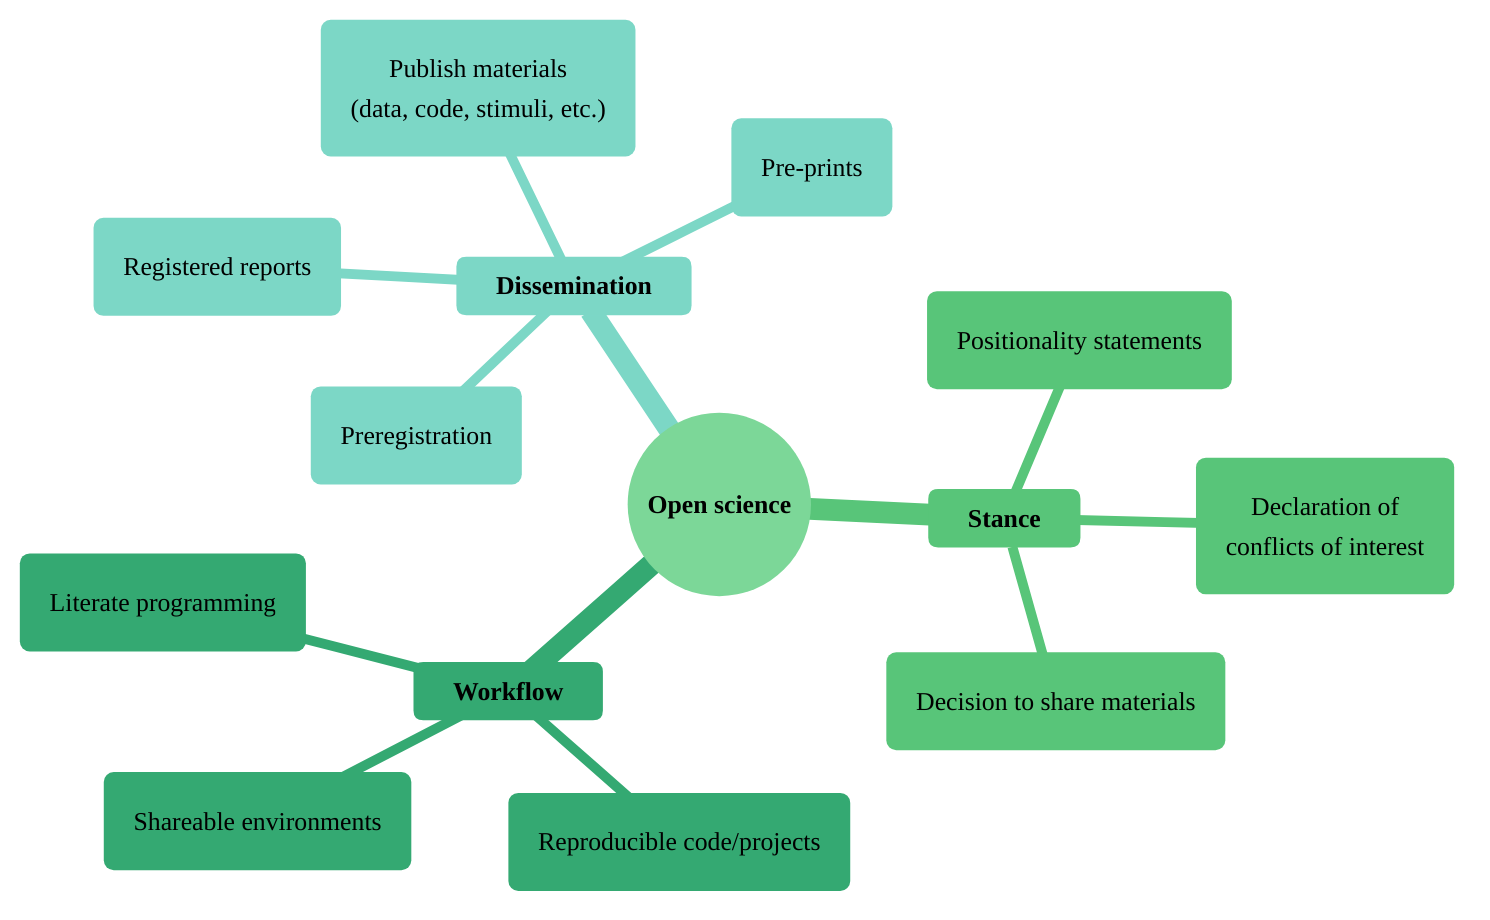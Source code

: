 ---
config:
  theme: base
  themeVariables:
    primaryTextColor: '#000'  
    primaryColor: '#DEF5E5FF' 
    secondaryColor: '#B7E6C5FF'
    tertiaryColor: '#84D9B1FF' 
    fontSize: '13px'
    fontFamily: 'Times New Roman, Times, serif'
---
mindmap
  root((**Open science**))
    **Stance**
      (Positionality statements)
      (Declaration of<br>conflicts of interest)
      (Decision to share materials)
    **Workflow**
      (Literate programming)
      (Reproducible code/projects)
      (Shareable environments)
    **Dissemination**
      (Preregistration)
      (Registered reports)
      (Pre-prints)
      ("Publish materials<br>(data, code, stimuli, etc.)")